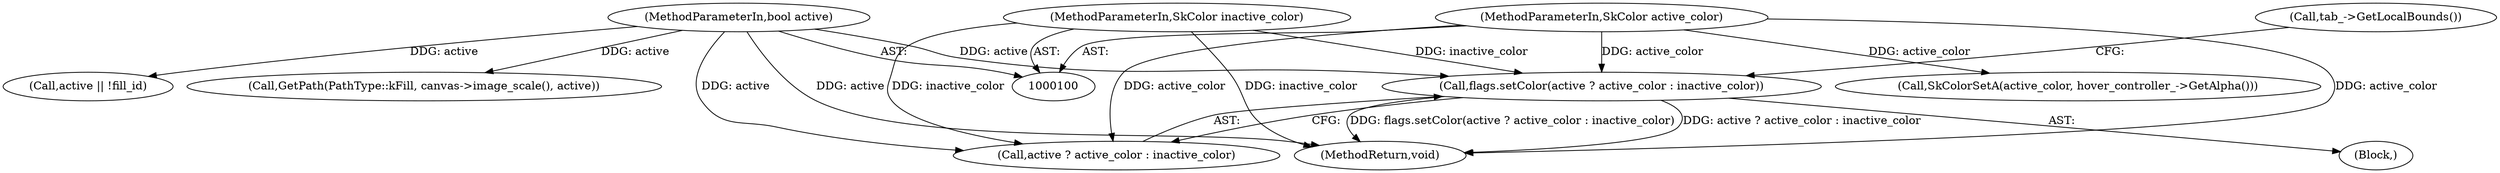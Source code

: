 digraph "1_Chrome_45d901b56f578a74b19ba0d10fa5c4c467f19303_8@del" {
"1000133" [label="(Call,flags.setColor(active ? active_color : inactive_color))"];
"1000102" [label="(MethodParameterIn,bool active)"];
"1000104" [label="(MethodParameterIn,SkColor active_color)"];
"1000105" [label="(MethodParameterIn,SkColor inactive_color)"];
"1000104" [label="(MethodParameterIn,SkColor active_color)"];
"1000125" [label="(Call,active || !fill_id)"];
"1000129" [label="(Block,)"];
"1000188" [label="(Call,SkColorSetA(active_color, hover_controller_->GetAlpha()))"];
"1000102" [label="(MethodParameterIn,bool active)"];
"1000112" [label="(Call,GetPath(PathType::kFill, canvas->image_scale(), active))"];
"1000191" [label="(MethodReturn,void)"];
"1000133" [label="(Call,flags.setColor(active ? active_color : inactive_color))"];
"1000105" [label="(MethodParameterIn,SkColor inactive_color)"];
"1000140" [label="(Call,tab_->GetLocalBounds())"];
"1000134" [label="(Call,active ? active_color : inactive_color)"];
"1000133" -> "1000129"  [label="AST: "];
"1000133" -> "1000134"  [label="CFG: "];
"1000134" -> "1000133"  [label="AST: "];
"1000140" -> "1000133"  [label="CFG: "];
"1000133" -> "1000191"  [label="DDG: active ? active_color : inactive_color"];
"1000133" -> "1000191"  [label="DDG: flags.setColor(active ? active_color : inactive_color)"];
"1000102" -> "1000133"  [label="DDG: active"];
"1000104" -> "1000133"  [label="DDG: active_color"];
"1000105" -> "1000133"  [label="DDG: inactive_color"];
"1000102" -> "1000100"  [label="AST: "];
"1000102" -> "1000191"  [label="DDG: active"];
"1000102" -> "1000112"  [label="DDG: active"];
"1000102" -> "1000125"  [label="DDG: active"];
"1000102" -> "1000134"  [label="DDG: active"];
"1000104" -> "1000100"  [label="AST: "];
"1000104" -> "1000191"  [label="DDG: active_color"];
"1000104" -> "1000134"  [label="DDG: active_color"];
"1000104" -> "1000188"  [label="DDG: active_color"];
"1000105" -> "1000100"  [label="AST: "];
"1000105" -> "1000191"  [label="DDG: inactive_color"];
"1000105" -> "1000134"  [label="DDG: inactive_color"];
}
